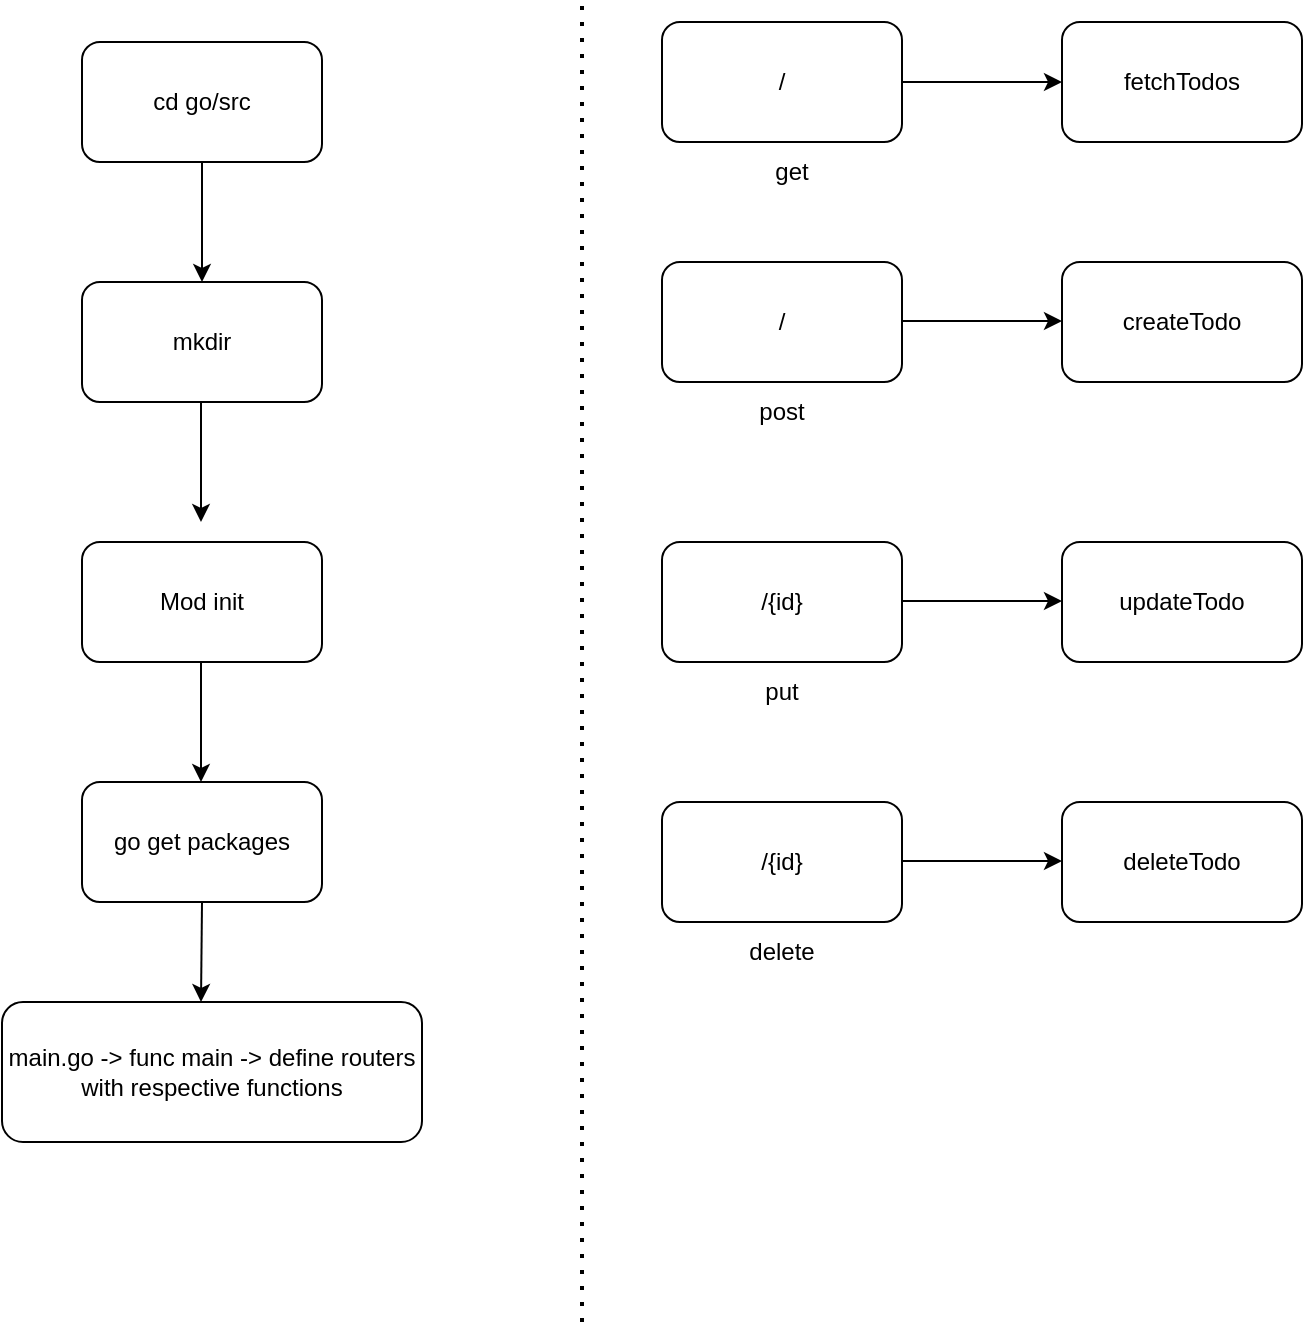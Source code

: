 <mxfile version="20.2.0" type="github">
  <diagram id="IOhFiErguoSWkuqLCetI" name="Page-1">
    <mxGraphModel dx="1426" dy="1894" grid="1" gridSize="10" guides="1" tooltips="1" connect="1" arrows="1" fold="1" page="1" pageScale="1" pageWidth="850" pageHeight="1100" math="0" shadow="0">
      <root>
        <mxCell id="0" />
        <mxCell id="1" parent="0" />
        <mxCell id="e3Zpa3oFTacAe0qeweGj-1" value="cd go/src" style="rounded=1;whiteSpace=wrap;html=1;" vertex="1" parent="1">
          <mxGeometry x="70" y="20" width="120" height="60" as="geometry" />
        </mxCell>
        <mxCell id="e3Zpa3oFTacAe0qeweGj-2" value="mkdir" style="rounded=1;whiteSpace=wrap;html=1;" vertex="1" parent="1">
          <mxGeometry x="70" y="140" width="120" height="60" as="geometry" />
        </mxCell>
        <mxCell id="e3Zpa3oFTacAe0qeweGj-3" value="Mod init" style="rounded=1;whiteSpace=wrap;html=1;" vertex="1" parent="1">
          <mxGeometry x="70" y="270" width="120" height="60" as="geometry" />
        </mxCell>
        <mxCell id="e3Zpa3oFTacAe0qeweGj-4" value="go get packages" style="rounded=1;whiteSpace=wrap;html=1;" vertex="1" parent="1">
          <mxGeometry x="70" y="390" width="120" height="60" as="geometry" />
        </mxCell>
        <mxCell id="e3Zpa3oFTacAe0qeweGj-5" value="" style="endArrow=classic;html=1;rounded=0;exitX=0.5;exitY=1;exitDx=0;exitDy=0;entryX=0.5;entryY=0;entryDx=0;entryDy=0;" edge="1" parent="1" source="e3Zpa3oFTacAe0qeweGj-1" target="e3Zpa3oFTacAe0qeweGj-2">
          <mxGeometry width="50" height="50" relative="1" as="geometry">
            <mxPoint x="400" y="380" as="sourcePoint" />
            <mxPoint x="450" y="330" as="targetPoint" />
          </mxGeometry>
        </mxCell>
        <mxCell id="e3Zpa3oFTacAe0qeweGj-6" value="" style="endArrow=classic;html=1;rounded=0;exitX=0.5;exitY=1;exitDx=0;exitDy=0;entryX=0.5;entryY=0;entryDx=0;entryDy=0;" edge="1" parent="1">
          <mxGeometry width="50" height="50" relative="1" as="geometry">
            <mxPoint x="129.5" y="200" as="sourcePoint" />
            <mxPoint x="129.5" y="260" as="targetPoint" />
          </mxGeometry>
        </mxCell>
        <mxCell id="e3Zpa3oFTacAe0qeweGj-7" value="" style="endArrow=classic;html=1;rounded=0;exitX=0.5;exitY=1;exitDx=0;exitDy=0;entryX=0.5;entryY=0;entryDx=0;entryDy=0;" edge="1" parent="1">
          <mxGeometry width="50" height="50" relative="1" as="geometry">
            <mxPoint x="129.5" y="330" as="sourcePoint" />
            <mxPoint x="129.5" y="390" as="targetPoint" />
          </mxGeometry>
        </mxCell>
        <mxCell id="e3Zpa3oFTacAe0qeweGj-8" value="" style="endArrow=classic;html=1;rounded=0;exitX=0.5;exitY=1;exitDx=0;exitDy=0;entryX=0.5;entryY=0;entryDx=0;entryDy=0;" edge="1" parent="1" source="e3Zpa3oFTacAe0qeweGj-4">
          <mxGeometry width="50" height="50" relative="1" as="geometry">
            <mxPoint x="129.5" y="440" as="sourcePoint" />
            <mxPoint x="129.5" y="500" as="targetPoint" />
          </mxGeometry>
        </mxCell>
        <mxCell id="e3Zpa3oFTacAe0qeweGj-9" value="main.go -&amp;gt; func main -&amp;gt; define routers with respective functions" style="rounded=1;whiteSpace=wrap;html=1;" vertex="1" parent="1">
          <mxGeometry x="30" y="500" width="210" height="70" as="geometry" />
        </mxCell>
        <mxCell id="e3Zpa3oFTacAe0qeweGj-10" value="" style="endArrow=none;dashed=1;html=1;dashPattern=1 3;strokeWidth=2;rounded=0;" edge="1" parent="1">
          <mxGeometry width="50" height="50" relative="1" as="geometry">
            <mxPoint x="320" y="660" as="sourcePoint" />
            <mxPoint x="320" as="targetPoint" />
          </mxGeometry>
        </mxCell>
        <mxCell id="e3Zpa3oFTacAe0qeweGj-11" value="/" style="rounded=1;whiteSpace=wrap;html=1;" vertex="1" parent="1">
          <mxGeometry x="360" y="10" width="120" height="60" as="geometry" />
        </mxCell>
        <mxCell id="e3Zpa3oFTacAe0qeweGj-13" value="/{id}" style="rounded=1;whiteSpace=wrap;html=1;" vertex="1" parent="1">
          <mxGeometry x="360" y="400" width="120" height="60" as="geometry" />
        </mxCell>
        <mxCell id="e3Zpa3oFTacAe0qeweGj-14" value="/{id}" style="rounded=1;whiteSpace=wrap;html=1;" vertex="1" parent="1">
          <mxGeometry x="360" y="270" width="120" height="60" as="geometry" />
        </mxCell>
        <mxCell id="e3Zpa3oFTacAe0qeweGj-15" value="/" style="rounded=1;whiteSpace=wrap;html=1;" vertex="1" parent="1">
          <mxGeometry x="360" y="130" width="120" height="60" as="geometry" />
        </mxCell>
        <mxCell id="e3Zpa3oFTacAe0qeweGj-16" value="get" style="text;html=1;strokeColor=none;fillColor=none;align=center;verticalAlign=middle;whiteSpace=wrap;rounded=0;" vertex="1" parent="1">
          <mxGeometry x="395" y="70" width="60" height="30" as="geometry" />
        </mxCell>
        <mxCell id="e3Zpa3oFTacAe0qeweGj-17" value="delete" style="text;html=1;strokeColor=none;fillColor=none;align=center;verticalAlign=middle;whiteSpace=wrap;rounded=0;" vertex="1" parent="1">
          <mxGeometry x="390" y="460" width="60" height="30" as="geometry" />
        </mxCell>
        <mxCell id="e3Zpa3oFTacAe0qeweGj-18" value="put" style="text;html=1;strokeColor=none;fillColor=none;align=center;verticalAlign=middle;whiteSpace=wrap;rounded=0;" vertex="1" parent="1">
          <mxGeometry x="390" y="330" width="60" height="30" as="geometry" />
        </mxCell>
        <mxCell id="e3Zpa3oFTacAe0qeweGj-19" value="post" style="text;html=1;strokeColor=none;fillColor=none;align=center;verticalAlign=middle;whiteSpace=wrap;rounded=0;" vertex="1" parent="1">
          <mxGeometry x="390" y="190" width="60" height="30" as="geometry" />
        </mxCell>
        <mxCell id="e3Zpa3oFTacAe0qeweGj-24" value="" style="endArrow=classic;html=1;rounded=0;" edge="1" parent="1">
          <mxGeometry width="50" height="50" relative="1" as="geometry">
            <mxPoint x="480" y="40" as="sourcePoint" />
            <mxPoint x="560" y="40" as="targetPoint" />
          </mxGeometry>
        </mxCell>
        <mxCell id="e3Zpa3oFTacAe0qeweGj-25" value="" style="endArrow=classic;html=1;rounded=0;" edge="1" parent="1">
          <mxGeometry width="50" height="50" relative="1" as="geometry">
            <mxPoint x="480" y="159.5" as="sourcePoint" />
            <mxPoint x="560" y="159.5" as="targetPoint" />
          </mxGeometry>
        </mxCell>
        <mxCell id="e3Zpa3oFTacAe0qeweGj-26" value="" style="endArrow=classic;html=1;rounded=0;" edge="1" parent="1">
          <mxGeometry width="50" height="50" relative="1" as="geometry">
            <mxPoint x="480" y="299.5" as="sourcePoint" />
            <mxPoint x="560" y="299.5" as="targetPoint" />
          </mxGeometry>
        </mxCell>
        <mxCell id="e3Zpa3oFTacAe0qeweGj-27" value="" style="endArrow=classic;html=1;rounded=0;" edge="1" parent="1">
          <mxGeometry width="50" height="50" relative="1" as="geometry">
            <mxPoint x="480" y="429.5" as="sourcePoint" />
            <mxPoint x="560" y="429.5" as="targetPoint" />
          </mxGeometry>
        </mxCell>
        <mxCell id="e3Zpa3oFTacAe0qeweGj-29" value="fetchTodos" style="rounded=1;whiteSpace=wrap;html=1;" vertex="1" parent="1">
          <mxGeometry x="560" y="10" width="120" height="60" as="geometry" />
        </mxCell>
        <mxCell id="e3Zpa3oFTacAe0qeweGj-30" value="createTodo" style="rounded=1;whiteSpace=wrap;html=1;" vertex="1" parent="1">
          <mxGeometry x="560" y="130" width="120" height="60" as="geometry" />
        </mxCell>
        <mxCell id="e3Zpa3oFTacAe0qeweGj-31" value="updateTodo" style="rounded=1;whiteSpace=wrap;html=1;" vertex="1" parent="1">
          <mxGeometry x="560" y="270" width="120" height="60" as="geometry" />
        </mxCell>
        <mxCell id="e3Zpa3oFTacAe0qeweGj-32" value="deleteTodo" style="rounded=1;whiteSpace=wrap;html=1;" vertex="1" parent="1">
          <mxGeometry x="560" y="400" width="120" height="60" as="geometry" />
        </mxCell>
      </root>
    </mxGraphModel>
  </diagram>
</mxfile>
